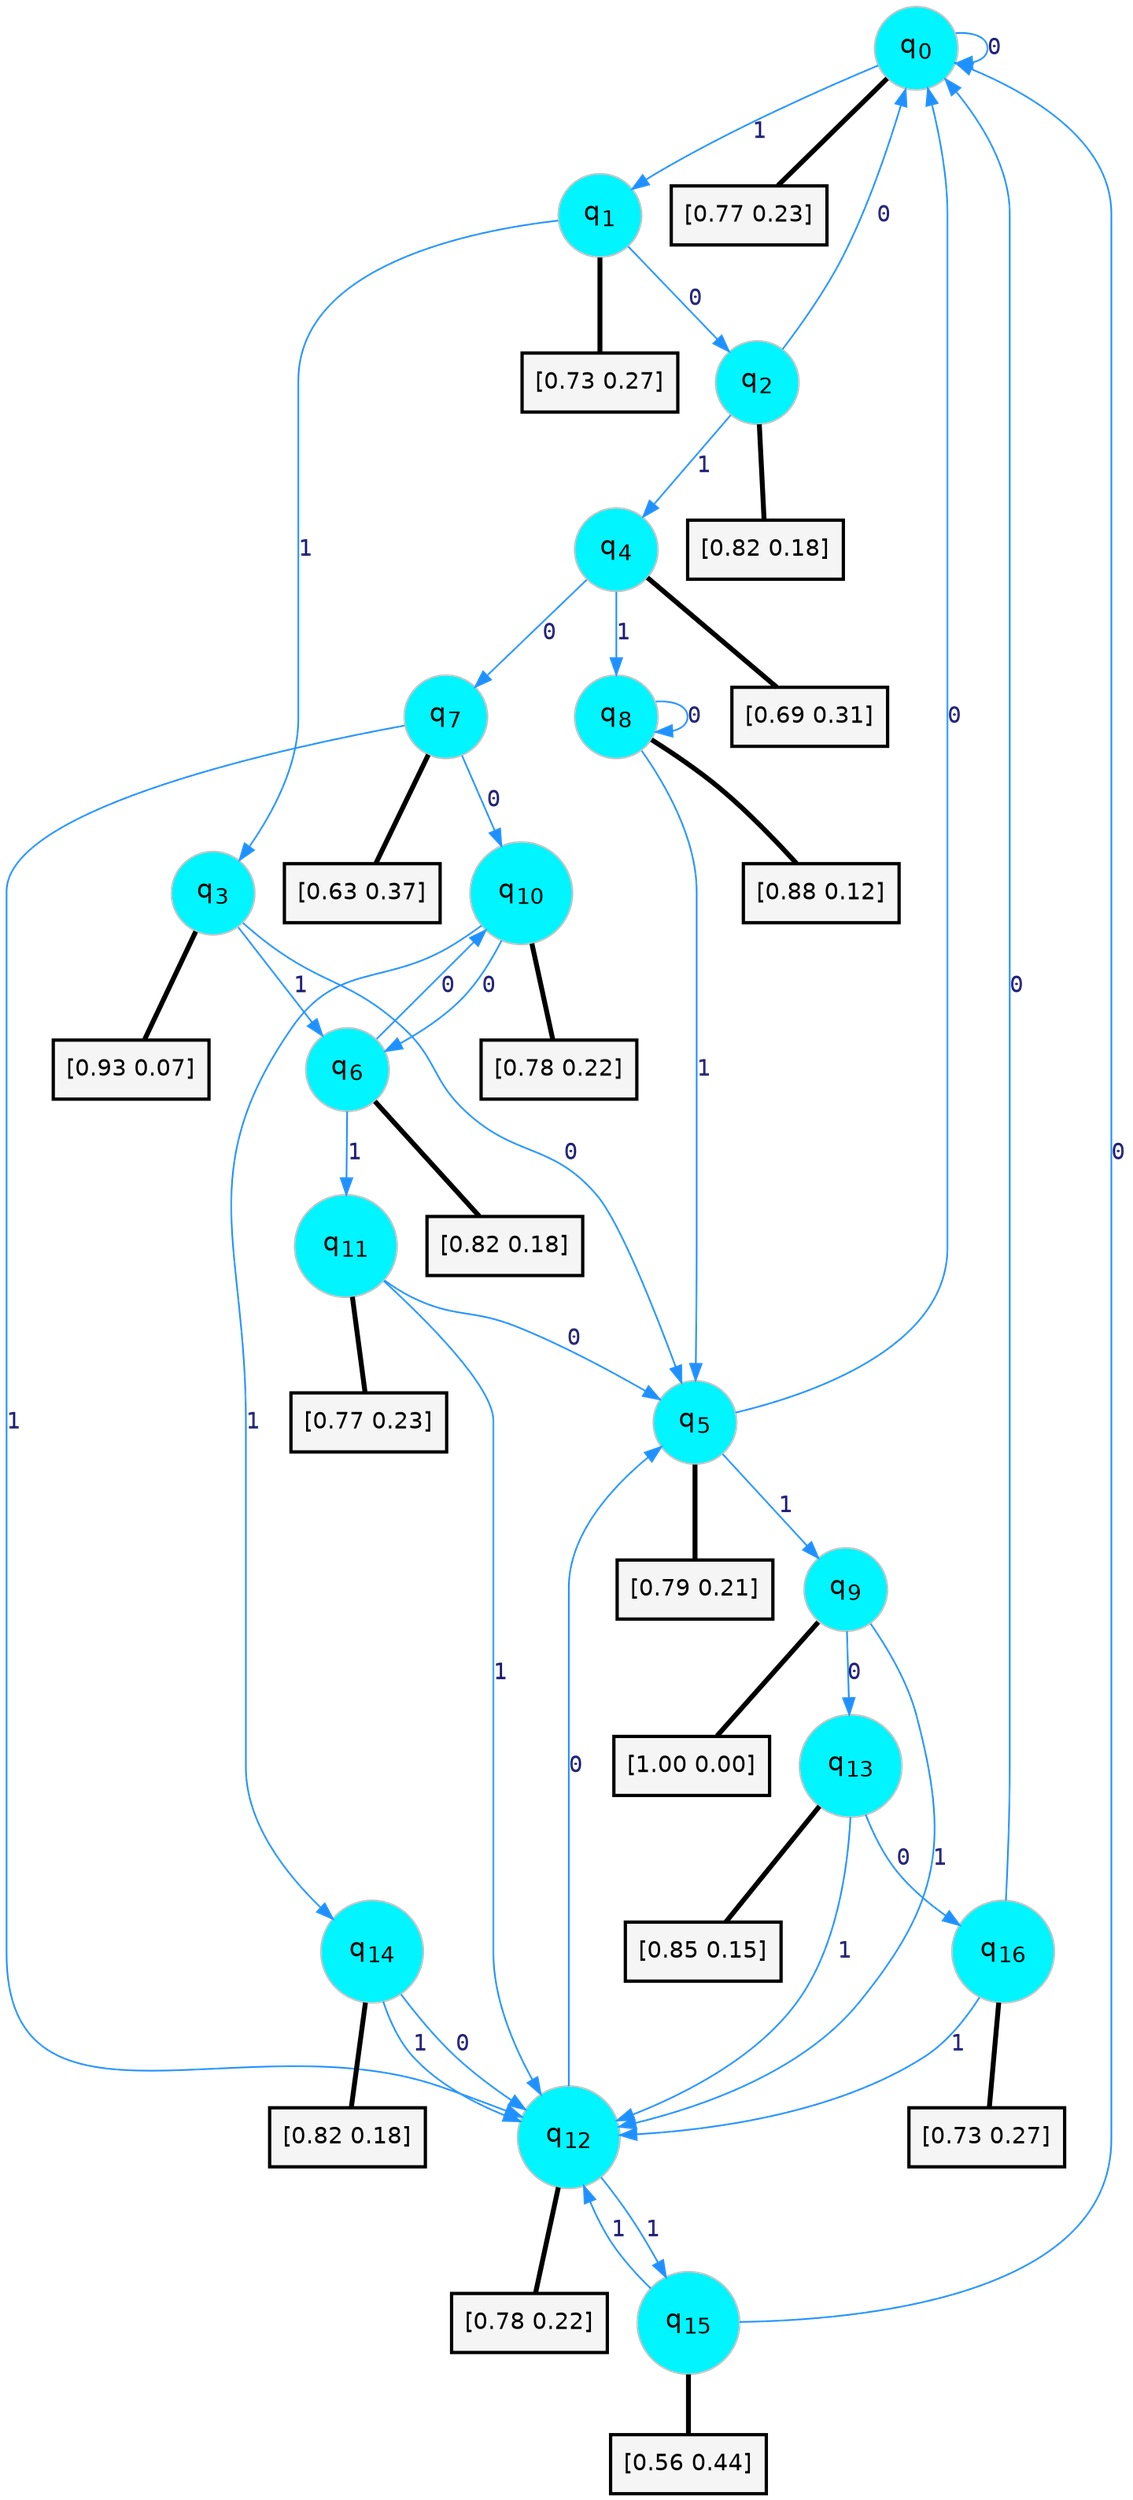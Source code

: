 digraph G {
graph [
bgcolor=transparent, dpi=300, rankdir=TD, size="40,25"];
node [
color=gray, fillcolor=turquoise1, fontcolor=black, fontname=Helvetica, fontsize=16, fontweight=bold, shape=circle, style=filled];
edge [
arrowsize=1, color=dodgerblue1, fontcolor=midnightblue, fontname=courier, fontweight=bold, penwidth=1, style=solid, weight=20];
0[label=<q<SUB>0</SUB>>];
1[label=<q<SUB>1</SUB>>];
2[label=<q<SUB>2</SUB>>];
3[label=<q<SUB>3</SUB>>];
4[label=<q<SUB>4</SUB>>];
5[label=<q<SUB>5</SUB>>];
6[label=<q<SUB>6</SUB>>];
7[label=<q<SUB>7</SUB>>];
8[label=<q<SUB>8</SUB>>];
9[label=<q<SUB>9</SUB>>];
10[label=<q<SUB>10</SUB>>];
11[label=<q<SUB>11</SUB>>];
12[label=<q<SUB>12</SUB>>];
13[label=<q<SUB>13</SUB>>];
14[label=<q<SUB>14</SUB>>];
15[label=<q<SUB>15</SUB>>];
16[label=<q<SUB>16</SUB>>];
17[label="[0.77 0.23]", shape=box,fontcolor=black, fontname=Helvetica, fontsize=14, penwidth=2, fillcolor=whitesmoke,color=black];
18[label="[0.73 0.27]", shape=box,fontcolor=black, fontname=Helvetica, fontsize=14, penwidth=2, fillcolor=whitesmoke,color=black];
19[label="[0.82 0.18]", shape=box,fontcolor=black, fontname=Helvetica, fontsize=14, penwidth=2, fillcolor=whitesmoke,color=black];
20[label="[0.93 0.07]", shape=box,fontcolor=black, fontname=Helvetica, fontsize=14, penwidth=2, fillcolor=whitesmoke,color=black];
21[label="[0.69 0.31]", shape=box,fontcolor=black, fontname=Helvetica, fontsize=14, penwidth=2, fillcolor=whitesmoke,color=black];
22[label="[0.79 0.21]", shape=box,fontcolor=black, fontname=Helvetica, fontsize=14, penwidth=2, fillcolor=whitesmoke,color=black];
23[label="[0.82 0.18]", shape=box,fontcolor=black, fontname=Helvetica, fontsize=14, penwidth=2, fillcolor=whitesmoke,color=black];
24[label="[0.63 0.37]", shape=box,fontcolor=black, fontname=Helvetica, fontsize=14, penwidth=2, fillcolor=whitesmoke,color=black];
25[label="[0.88 0.12]", shape=box,fontcolor=black, fontname=Helvetica, fontsize=14, penwidth=2, fillcolor=whitesmoke,color=black];
26[label="[1.00 0.00]", shape=box,fontcolor=black, fontname=Helvetica, fontsize=14, penwidth=2, fillcolor=whitesmoke,color=black];
27[label="[0.78 0.22]", shape=box,fontcolor=black, fontname=Helvetica, fontsize=14, penwidth=2, fillcolor=whitesmoke,color=black];
28[label="[0.77 0.23]", shape=box,fontcolor=black, fontname=Helvetica, fontsize=14, penwidth=2, fillcolor=whitesmoke,color=black];
29[label="[0.78 0.22]", shape=box,fontcolor=black, fontname=Helvetica, fontsize=14, penwidth=2, fillcolor=whitesmoke,color=black];
30[label="[0.85 0.15]", shape=box,fontcolor=black, fontname=Helvetica, fontsize=14, penwidth=2, fillcolor=whitesmoke,color=black];
31[label="[0.82 0.18]", shape=box,fontcolor=black, fontname=Helvetica, fontsize=14, penwidth=2, fillcolor=whitesmoke,color=black];
32[label="[0.56 0.44]", shape=box,fontcolor=black, fontname=Helvetica, fontsize=14, penwidth=2, fillcolor=whitesmoke,color=black];
33[label="[0.73 0.27]", shape=box,fontcolor=black, fontname=Helvetica, fontsize=14, penwidth=2, fillcolor=whitesmoke,color=black];
0->0 [label=0];
0->1 [label=1];
0->17 [arrowhead=none, penwidth=3,color=black];
1->2 [label=0];
1->3 [label=1];
1->18 [arrowhead=none, penwidth=3,color=black];
2->0 [label=0];
2->4 [label=1];
2->19 [arrowhead=none, penwidth=3,color=black];
3->5 [label=0];
3->6 [label=1];
3->20 [arrowhead=none, penwidth=3,color=black];
4->7 [label=0];
4->8 [label=1];
4->21 [arrowhead=none, penwidth=3,color=black];
5->0 [label=0];
5->9 [label=1];
5->22 [arrowhead=none, penwidth=3,color=black];
6->10 [label=0];
6->11 [label=1];
6->23 [arrowhead=none, penwidth=3,color=black];
7->10 [label=0];
7->12 [label=1];
7->24 [arrowhead=none, penwidth=3,color=black];
8->8 [label=0];
8->5 [label=1];
8->25 [arrowhead=none, penwidth=3,color=black];
9->13 [label=0];
9->12 [label=1];
9->26 [arrowhead=none, penwidth=3,color=black];
10->6 [label=0];
10->14 [label=1];
10->27 [arrowhead=none, penwidth=3,color=black];
11->5 [label=0];
11->12 [label=1];
11->28 [arrowhead=none, penwidth=3,color=black];
12->5 [label=0];
12->15 [label=1];
12->29 [arrowhead=none, penwidth=3,color=black];
13->16 [label=0];
13->12 [label=1];
13->30 [arrowhead=none, penwidth=3,color=black];
14->12 [label=0];
14->12 [label=1];
14->31 [arrowhead=none, penwidth=3,color=black];
15->0 [label=0];
15->12 [label=1];
15->32 [arrowhead=none, penwidth=3,color=black];
16->0 [label=0];
16->12 [label=1];
16->33 [arrowhead=none, penwidth=3,color=black];
}
